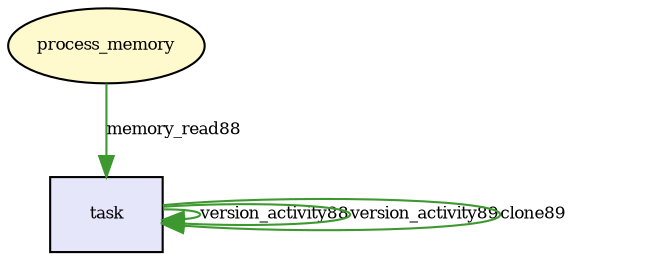 digraph RGL__DirectedAdjacencyGraph {task[fontsize = 8,label = "task",shape = rectangle, fillcolor="#e6e6fa", style = filled]

task -> task[fontsize = 8,label = "version_activity88", color="#3e9830"]

process_memory[fontsize = 8,label = "process_memory",shape = ellipse, fillcolor="#fffacd", style = filled]

process_memory -> task[fontsize = 8,label = "memory_read88", color="#3e9830"]

task -> task[fontsize = 8,label = "version_activity89", color="#3e9830"]

task -> task[fontsize = 8,label = "clone89", color="#3e9830"]

}